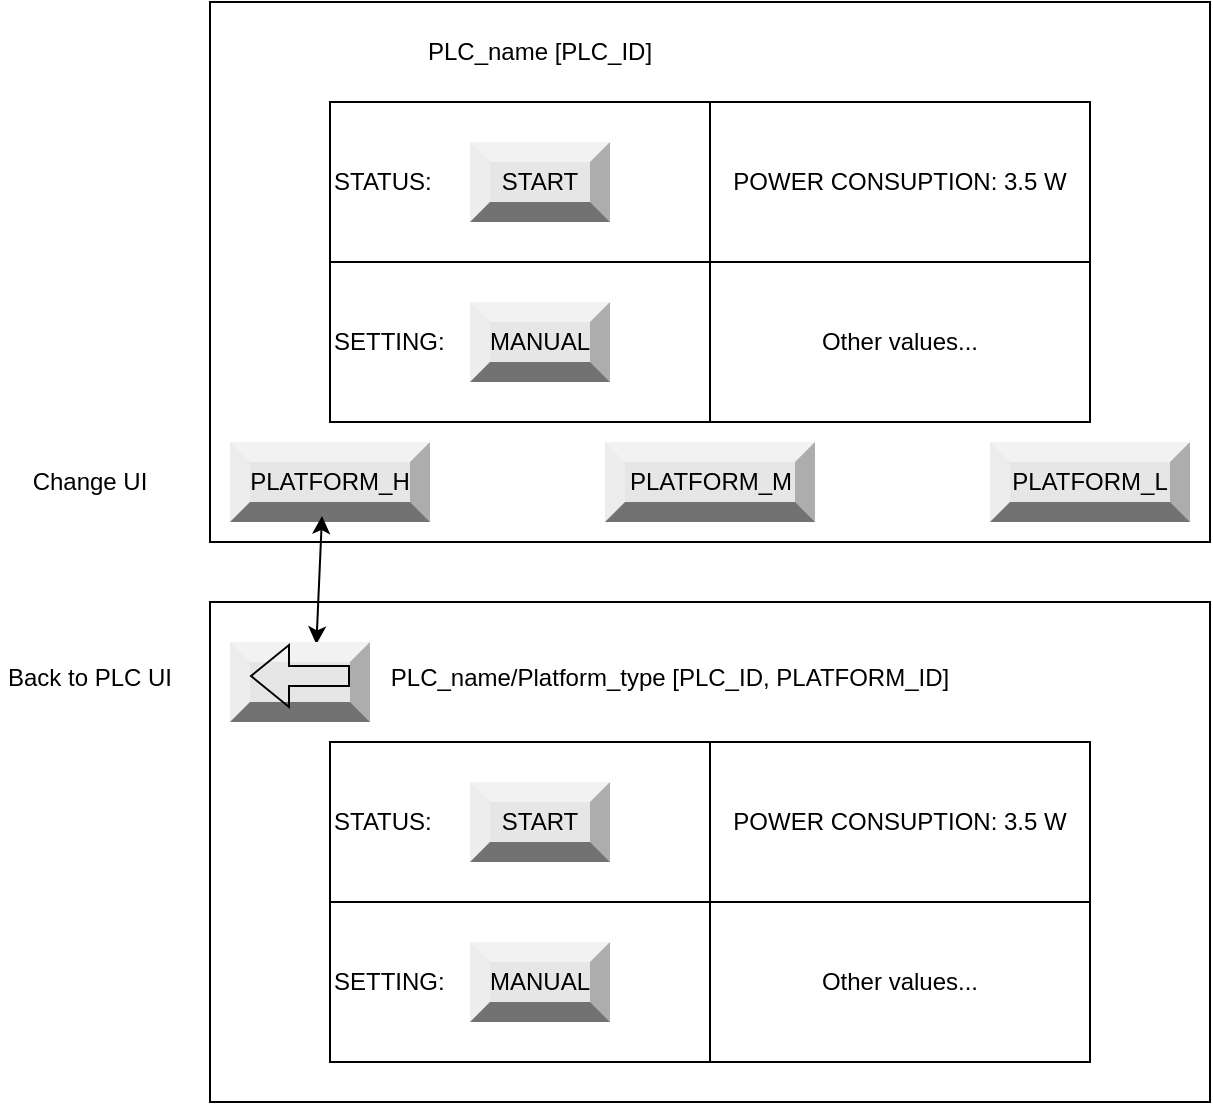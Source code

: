 <mxfile version="24.7.7">
  <diagram name="Pagina-1" id="Fq757PWEKdhl8r7LoICb">
    <mxGraphModel dx="880" dy="451" grid="1" gridSize="10" guides="1" tooltips="1" connect="1" arrows="1" fold="1" page="1" pageScale="1" pageWidth="827" pageHeight="1169" math="0" shadow="0">
      <root>
        <mxCell id="0" />
        <mxCell id="1" parent="0" />
        <mxCell id="MLf8Ukj_yO1i3O_HCmkT-31" value="" style="rounded=0;whiteSpace=wrap;html=1;" vertex="1" parent="1">
          <mxGeometry x="130" y="400" width="500" height="250" as="geometry" />
        </mxCell>
        <mxCell id="MLf8Ukj_yO1i3O_HCmkT-25" value="" style="rounded=0;whiteSpace=wrap;html=1;" vertex="1" parent="1">
          <mxGeometry x="130" y="100" width="500" height="270" as="geometry" />
        </mxCell>
        <mxCell id="MLf8Ukj_yO1i3O_HCmkT-1" value="PLC_name [PLC_ID]" style="text;html=1;align=center;verticalAlign=middle;whiteSpace=wrap;rounded=0;" vertex="1" parent="1">
          <mxGeometry x="170" y="110" width="250" height="30" as="geometry" />
        </mxCell>
        <mxCell id="MLf8Ukj_yO1i3O_HCmkT-17" value="&lt;div align=&quot;left&quot;&gt;STATUS:&lt;/div&gt;" style="rounded=0;whiteSpace=wrap;html=1;align=left;" vertex="1" parent="1">
          <mxGeometry x="190" y="150" width="190" height="80" as="geometry" />
        </mxCell>
        <mxCell id="MLf8Ukj_yO1i3O_HCmkT-19" value="POWER CONSUPTION: 3.5 W" style="rounded=0;whiteSpace=wrap;html=1;" vertex="1" parent="1">
          <mxGeometry x="380" y="150" width="190" height="80" as="geometry" />
        </mxCell>
        <mxCell id="MLf8Ukj_yO1i3O_HCmkT-20" value="&lt;div align=&quot;left&quot;&gt;SETTING:&lt;br&gt;&lt;/div&gt;" style="rounded=0;whiteSpace=wrap;html=1;align=left;" vertex="1" parent="1">
          <mxGeometry x="190" y="230" width="190" height="80" as="geometry" />
        </mxCell>
        <mxCell id="MLf8Ukj_yO1i3O_HCmkT-21" value="Other values..." style="rounded=0;whiteSpace=wrap;html=1;" vertex="1" parent="1">
          <mxGeometry x="380" y="230" width="190" height="80" as="geometry" />
        </mxCell>
        <mxCell id="MLf8Ukj_yO1i3O_HCmkT-23" value="&lt;div&gt;START&lt;/div&gt;" style="labelPosition=center;verticalLabelPosition=middle;align=center;html=1;shape=mxgraph.basic.shaded_button;dx=10;fillColor=#E6E6E6;strokeColor=none;whiteSpace=wrap;" vertex="1" parent="1">
          <mxGeometry x="260" y="170" width="70" height="40" as="geometry" />
        </mxCell>
        <mxCell id="MLf8Ukj_yO1i3O_HCmkT-24" value="MANUAL" style="labelPosition=center;verticalLabelPosition=middle;align=center;html=1;shape=mxgraph.basic.shaded_button;dx=10;fillColor=#E6E6E6;strokeColor=none;whiteSpace=wrap;" vertex="1" parent="1">
          <mxGeometry x="260" y="250" width="70" height="40" as="geometry" />
        </mxCell>
        <mxCell id="MLf8Ukj_yO1i3O_HCmkT-26" value="PLATFORM_H" style="labelPosition=center;verticalLabelPosition=middle;align=center;html=1;shape=mxgraph.basic.shaded_button;dx=10;fillColor=#E6E6E6;strokeColor=none;whiteSpace=wrap;" vertex="1" parent="1">
          <mxGeometry x="140" y="320" width="100" height="40" as="geometry" />
        </mxCell>
        <mxCell id="MLf8Ukj_yO1i3O_HCmkT-27" value="PLATFORM_L" style="labelPosition=center;verticalLabelPosition=middle;align=center;html=1;shape=mxgraph.basic.shaded_button;dx=10;fillColor=#E6E6E6;strokeColor=none;whiteSpace=wrap;" vertex="1" parent="1">
          <mxGeometry x="520" y="320" width="100" height="40" as="geometry" />
        </mxCell>
        <mxCell id="MLf8Ukj_yO1i3O_HCmkT-28" value="PLATFORM_M" style="labelPosition=center;verticalLabelPosition=middle;align=center;html=1;shape=mxgraph.basic.shaded_button;dx=10;fillColor=#E6E6E6;strokeColor=none;whiteSpace=wrap;" vertex="1" parent="1">
          <mxGeometry x="327.5" y="320" width="105" height="40" as="geometry" />
        </mxCell>
        <mxCell id="MLf8Ukj_yO1i3O_HCmkT-30" value="" style="endArrow=classic;startArrow=classic;html=1;rounded=0;entryX=0.46;entryY=0.925;entryDx=0;entryDy=0;entryPerimeter=0;exitX=0.617;exitY=0.029;exitDx=0;exitDy=0;exitPerimeter=0;" edge="1" parent="1" source="MLf8Ukj_yO1i3O_HCmkT-42" target="MLf8Ukj_yO1i3O_HCmkT-26">
          <mxGeometry width="50" height="50" relative="1" as="geometry">
            <mxPoint x="186" y="450" as="sourcePoint" />
            <mxPoint x="220" y="400" as="targetPoint" />
          </mxGeometry>
        </mxCell>
        <mxCell id="MLf8Ukj_yO1i3O_HCmkT-32" value="&lt;div align=&quot;left&quot;&gt;STATUS:&lt;/div&gt;" style="rounded=0;whiteSpace=wrap;html=1;align=left;" vertex="1" parent="1">
          <mxGeometry x="190" y="470" width="190" height="80" as="geometry" />
        </mxCell>
        <mxCell id="MLf8Ukj_yO1i3O_HCmkT-33" value="POWER CONSUPTION: 3.5 W" style="rounded=0;whiteSpace=wrap;html=1;" vertex="1" parent="1">
          <mxGeometry x="380" y="470" width="190" height="80" as="geometry" />
        </mxCell>
        <mxCell id="MLf8Ukj_yO1i3O_HCmkT-34" value="&lt;div align=&quot;left&quot;&gt;SETTING:&lt;br&gt;&lt;/div&gt;" style="rounded=0;whiteSpace=wrap;html=1;align=left;" vertex="1" parent="1">
          <mxGeometry x="190" y="550" width="190" height="80" as="geometry" />
        </mxCell>
        <mxCell id="MLf8Ukj_yO1i3O_HCmkT-35" value="Other values..." style="rounded=0;whiteSpace=wrap;html=1;" vertex="1" parent="1">
          <mxGeometry x="380" y="550" width="190" height="80" as="geometry" />
        </mxCell>
        <mxCell id="MLf8Ukj_yO1i3O_HCmkT-36" value="&lt;div&gt;START&lt;/div&gt;" style="labelPosition=center;verticalLabelPosition=middle;align=center;html=1;shape=mxgraph.basic.shaded_button;dx=10;fillColor=#E6E6E6;strokeColor=none;whiteSpace=wrap;" vertex="1" parent="1">
          <mxGeometry x="260" y="490" width="70" height="40" as="geometry" />
        </mxCell>
        <mxCell id="MLf8Ukj_yO1i3O_HCmkT-37" value="MANUAL" style="labelPosition=center;verticalLabelPosition=middle;align=center;html=1;shape=mxgraph.basic.shaded_button;dx=10;fillColor=#E6E6E6;strokeColor=none;whiteSpace=wrap;" vertex="1" parent="1">
          <mxGeometry x="260" y="570" width="70" height="40" as="geometry" />
        </mxCell>
        <mxCell id="MLf8Ukj_yO1i3O_HCmkT-38" value="PLC_name/Platform_type [PLC_ID, PLATFORM_ID]" style="text;html=1;align=center;verticalAlign=middle;whiteSpace=wrap;rounded=0;" vertex="1" parent="1">
          <mxGeometry x="130" y="422.5" width="460" height="30" as="geometry" />
        </mxCell>
        <mxCell id="MLf8Ukj_yO1i3O_HCmkT-42" value="" style="labelPosition=center;verticalLabelPosition=middle;align=center;html=1;shape=mxgraph.basic.shaded_button;dx=10;fillColor=#E6E6E6;strokeColor=none;whiteSpace=wrap;" vertex="1" parent="1">
          <mxGeometry x="140" y="420" width="70" height="40" as="geometry" />
        </mxCell>
        <mxCell id="MLf8Ukj_yO1i3O_HCmkT-43" value="" style="shape=flexArrow;endArrow=classic;html=1;rounded=0;" edge="1" parent="1">
          <mxGeometry width="50" height="50" relative="1" as="geometry">
            <mxPoint x="200" y="437" as="sourcePoint" />
            <mxPoint x="150" y="437" as="targetPoint" />
          </mxGeometry>
        </mxCell>
        <mxCell id="MLf8Ukj_yO1i3O_HCmkT-44" value="Change UI" style="text;html=1;align=center;verticalAlign=middle;whiteSpace=wrap;rounded=0;" vertex="1" parent="1">
          <mxGeometry x="40" y="325" width="60" height="30" as="geometry" />
        </mxCell>
        <mxCell id="MLf8Ukj_yO1i3O_HCmkT-45" value="Back to PLC UI" style="text;html=1;align=center;verticalAlign=middle;whiteSpace=wrap;rounded=0;" vertex="1" parent="1">
          <mxGeometry x="25" y="422.5" width="90" height="30" as="geometry" />
        </mxCell>
      </root>
    </mxGraphModel>
  </diagram>
</mxfile>
